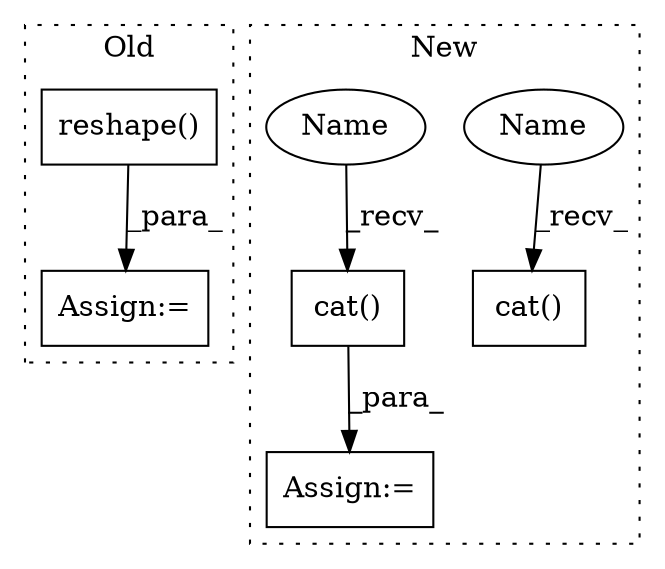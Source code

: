 digraph G {
subgraph cluster0 {
1 [label="reshape()" a="75" s="6112,6158" l="15,1" shape="box"];
3 [label="Assign:=" a="68" s="6109" l="3" shape="box"];
label = "Old";
style="dotted";
}
subgraph cluster1 {
2 [label="cat()" a="75" s="8923,8944" l="10,8" shape="box"];
4 [label="Assign:=" a="68" s="8920" l="3" shape="box"];
5 [label="cat()" a="75" s="9001,9022" l="10,8" shape="box"];
6 [label="Name" a="87" s="9001" l="5" shape="ellipse"];
7 [label="Name" a="87" s="8923" l="5" shape="ellipse"];
label = "New";
style="dotted";
}
1 -> 3 [label="_para_"];
2 -> 4 [label="_para_"];
6 -> 5 [label="_recv_"];
7 -> 2 [label="_recv_"];
}
